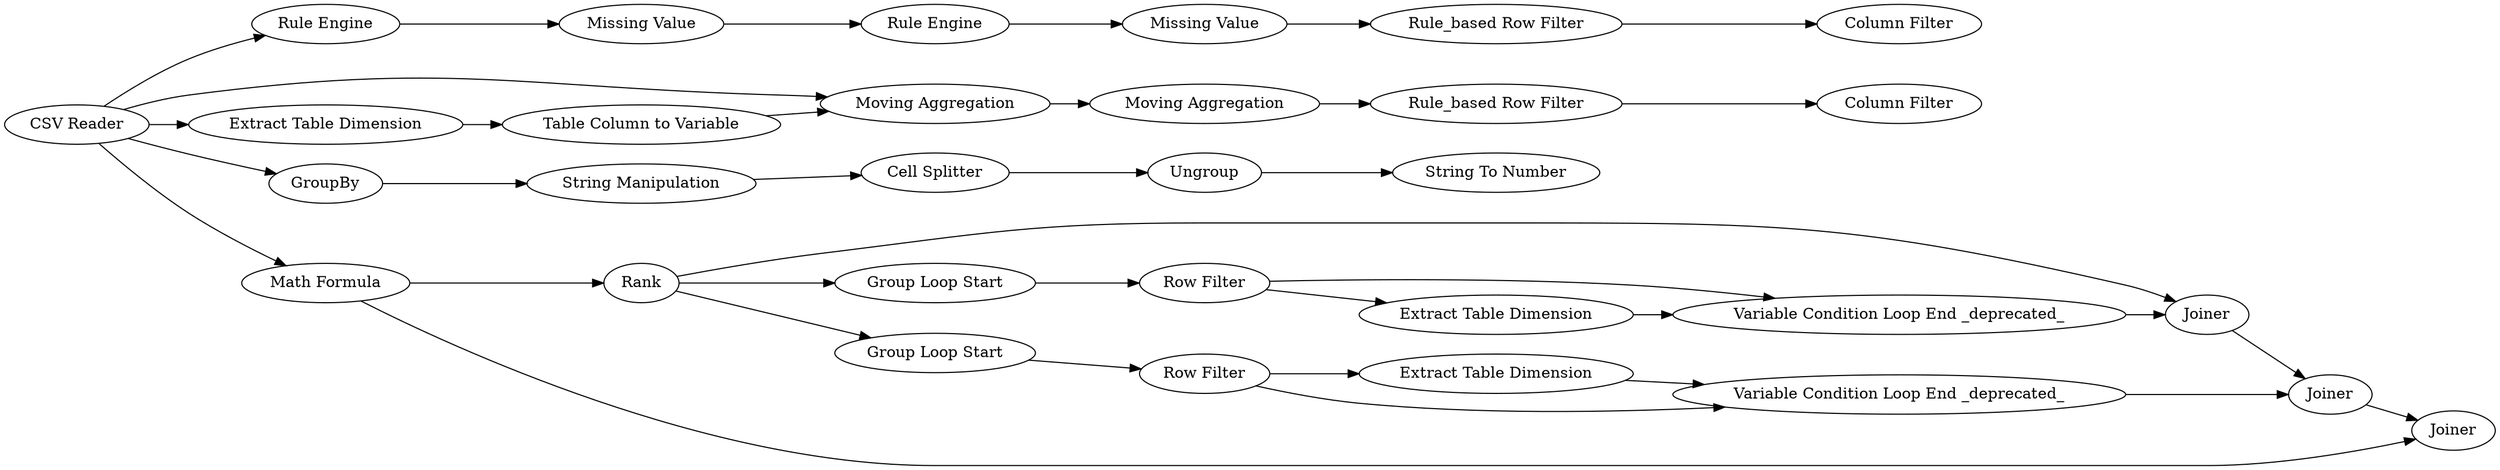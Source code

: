digraph {
	1 [label="CSV Reader"]
	2 [label="Rule Engine"]
	3 [label="Missing Value"]
	4 [label="Rule Engine"]
	5 [label="Missing Value"]
	6 [label="Rule_based Row Filter"]
	7 [label="Column Filter"]
	8 [label="Moving Aggregation"]
	9 [label="Extract Table Dimension"]
	10 [label="Table Column to Variable"]
	11 [label="Moving Aggregation"]
	12 [label="Column Filter"]
	13 [label="Rule_based Row Filter"]
	14 [label=GroupBy]
	27 [label="Group Loop Start"]
	34 [label="Cell Splitter"]
	35 [label=Ungroup]
	37 [label="Variable Condition Loop End _deprecated_"]
	38 [label="Extract Table Dimension"]
	39 [label="Row Filter"]
	42 [label="Extract Table Dimension"]
	43 [label="Group Loop Start"]
	44 [label="Row Filter"]
	45 [label="Variable Condition Loop End _deprecated_"]
	47 [label=Rank]
	48 [label="Math Formula"]
	49 [label=Joiner]
	50 [label=Joiner]
	51 [label=Joiner]
	52 [label="String Manipulation"]
	53 [label="String To Number"]
	1 -> 2
	1 -> 9
	1 -> 8
	1 -> 48
	1 -> 14
	2 -> 3
	3 -> 4
	4 -> 5
	5 -> 6
	6 -> 7
	8 -> 11
	9 -> 10
	10 -> 8
	11 -> 13
	13 -> 12
	14 -> 52
	27 -> 39
	34 -> 35
	35 -> 53
	37 -> 49
	38 -> 37
	39 -> 38
	39 -> 37
	42 -> 45
	43 -> 44
	44 -> 45
	44 -> 42
	45 -> 50
	47 -> 43
	47 -> 27
	47 -> 49
	48 -> 51
	48 -> 47
	49 -> 50
	50 -> 51
	52 -> 34
	rankdir=LR
}
